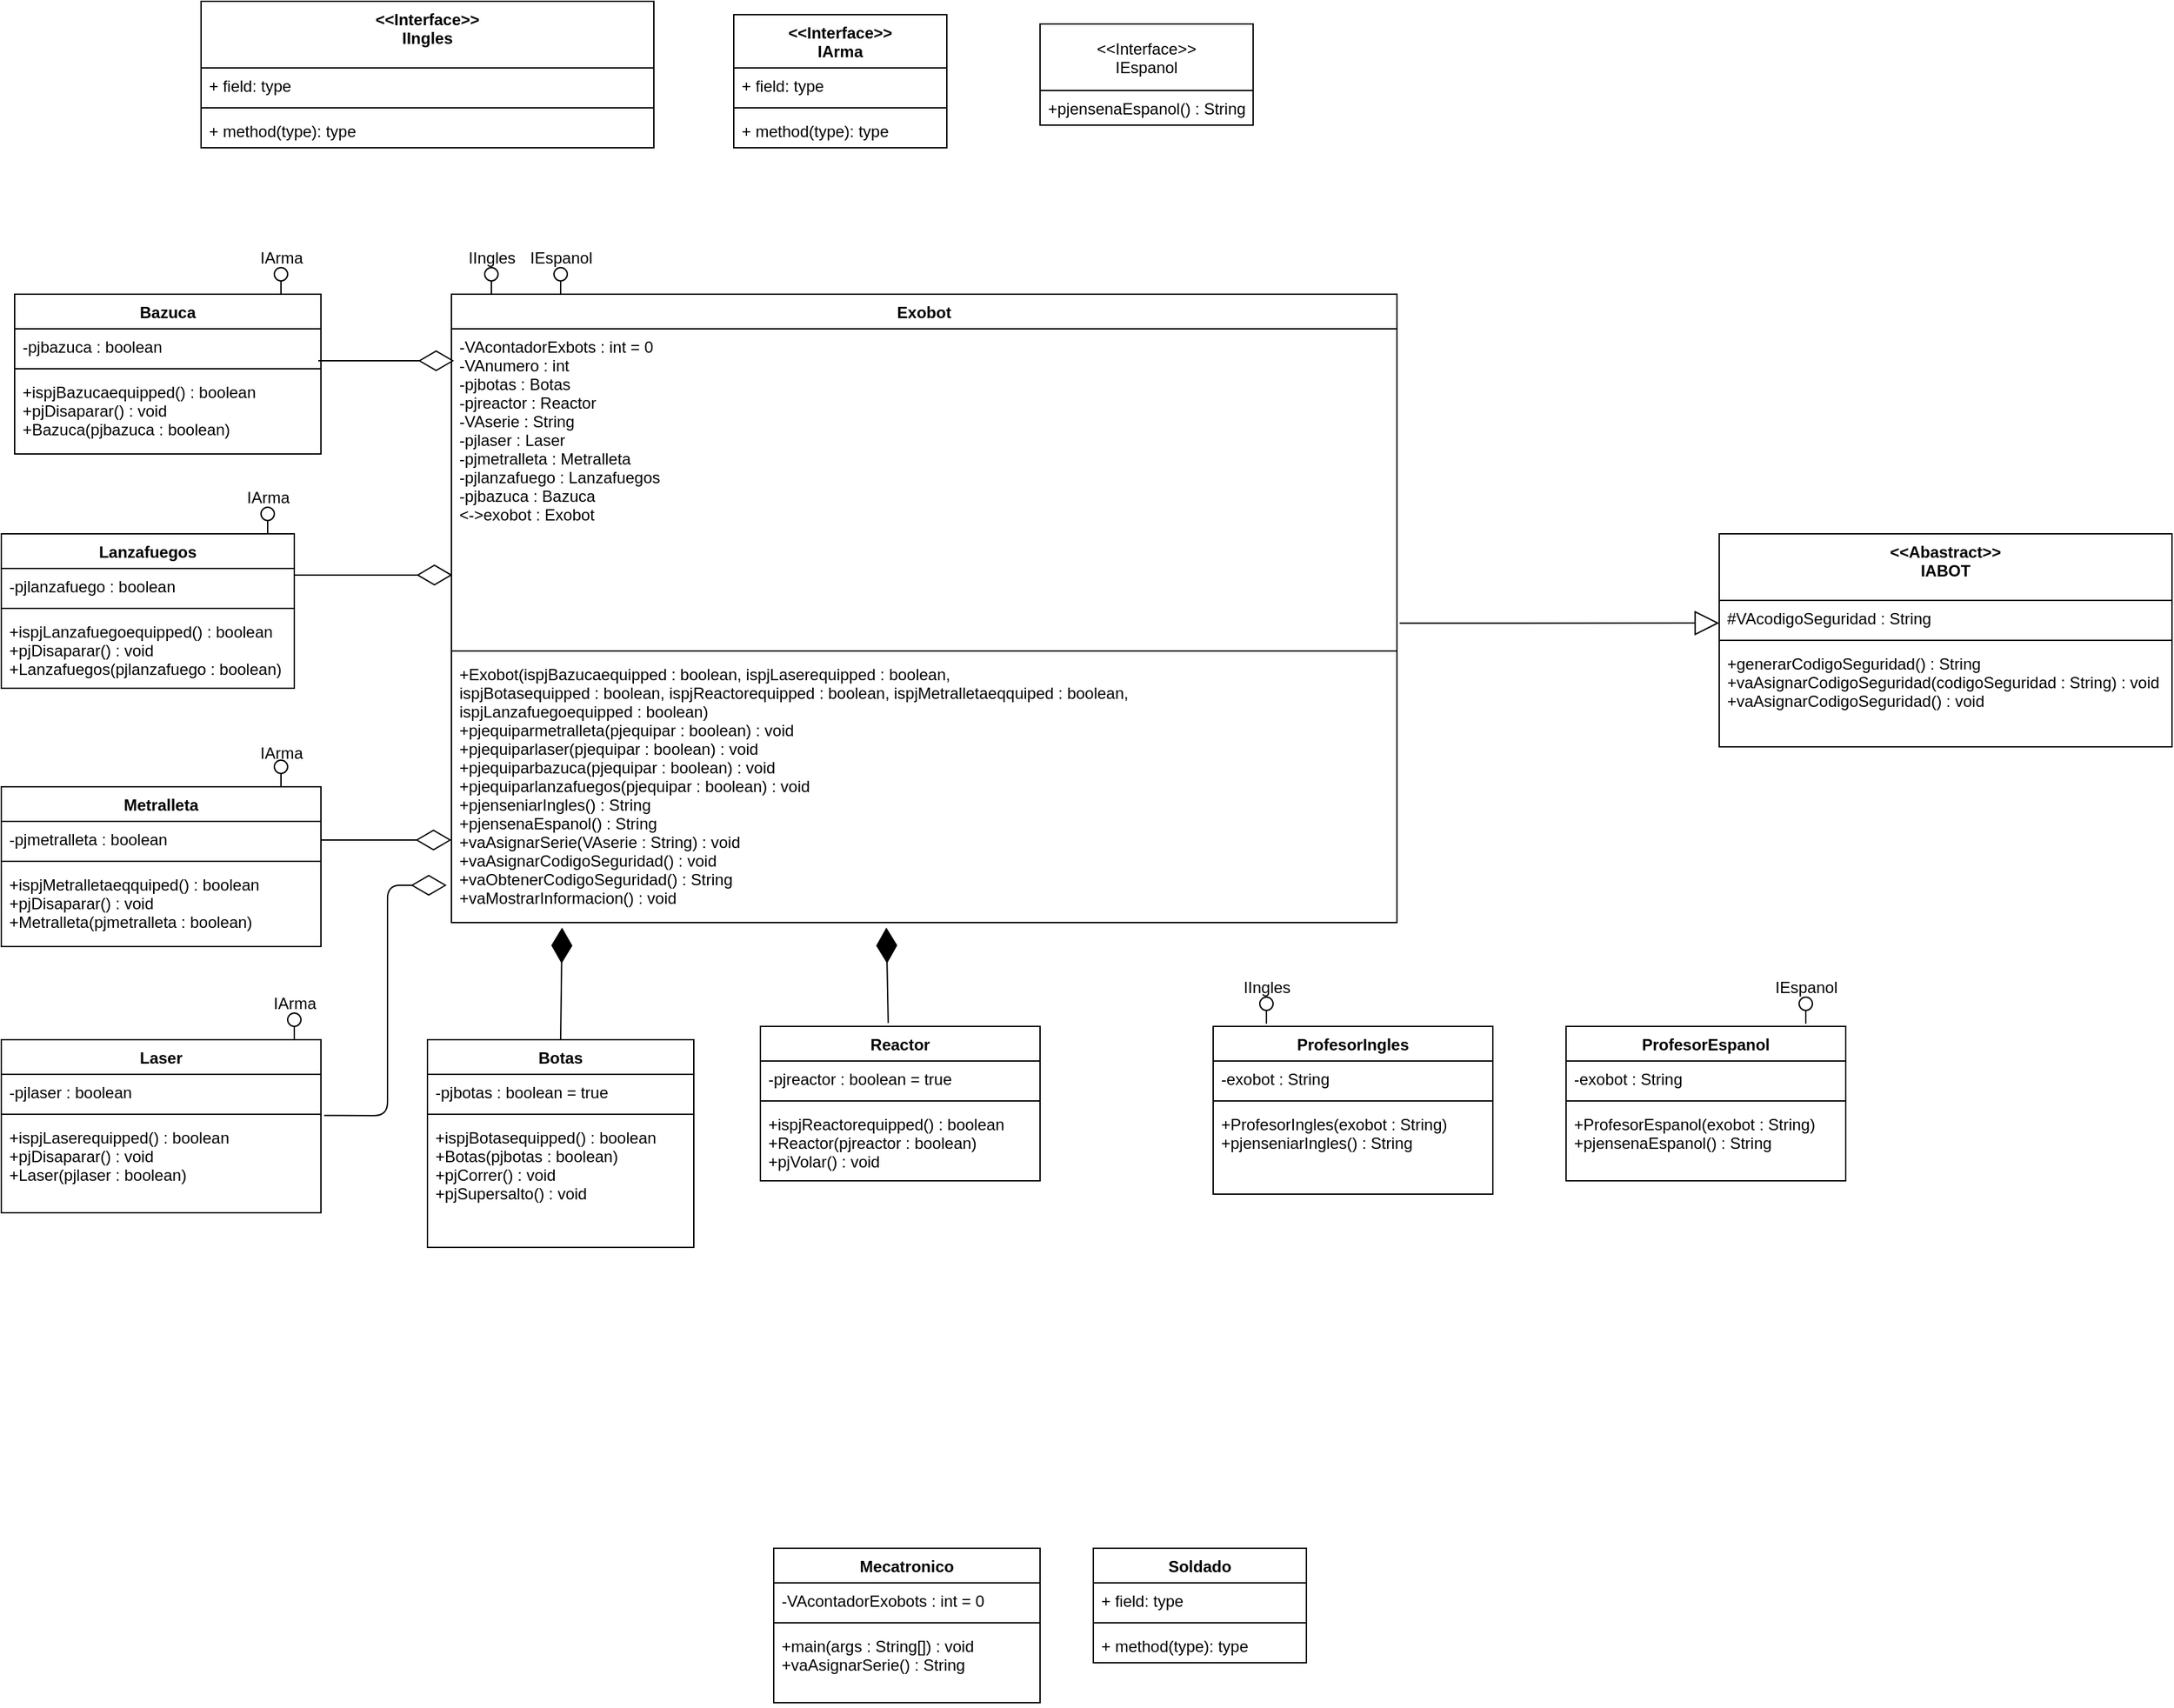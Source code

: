 <mxfile>
    <diagram id="wvqEIDX341KBrkV__ar-" name="Page-1">
        <mxGraphModel dx="1813" dy="1056" grid="1" gridSize="10" guides="1" tooltips="1" connect="1" arrows="1" fold="1" page="1" pageScale="1" pageWidth="850" pageHeight="1100" math="0" shadow="0">
            <root>
                <mxCell id="0"/>
                <mxCell id="1" parent="0"/>
                <mxCell id="2" value="Exobot" style="swimlane;fontStyle=1;align=center;verticalAlign=top;childLayout=stackLayout;horizontal=1;startSize=26;horizontalStack=0;resizeParent=1;resizeParentMax=0;resizeLast=0;collapsible=1;marginBottom=0;" vertex="1" parent="1">
                    <mxGeometry x="438" y="650" width="710" height="472" as="geometry"/>
                </mxCell>
                <mxCell id="3" value="-VAcontadorExbots : int = 0&#10;-VAnumero : int&#10;-pjbotas : Botas&#10;-pjreactor : Reactor&#10;-VAserie : String&#10;-pjlaser : Laser&#10;-pjmetralleta : Metralleta&#10;-pjlanzafuego : Lanzafuegos&#10;-pjbazuca : Bazuca&#10;&lt;-&gt;exobot : Exobot&#10;&#10;" style="text;strokeColor=none;fillColor=none;align=left;verticalAlign=top;spacingLeft=4;spacingRight=4;overflow=hidden;rotatable=0;points=[[0,0.5],[1,0.5]];portConstraint=eastwest;" vertex="1" parent="2">
                    <mxGeometry y="26" width="710" height="238" as="geometry"/>
                </mxCell>
                <mxCell id="4" value="" style="line;strokeWidth=1;fillColor=none;align=left;verticalAlign=middle;spacingTop=-1;spacingLeft=3;spacingRight=3;rotatable=0;labelPosition=right;points=[];portConstraint=eastwest;strokeColor=inherit;" vertex="1" parent="2">
                    <mxGeometry y="264" width="710" height="8" as="geometry"/>
                </mxCell>
                <mxCell id="5" value="+Exobot(ispjBazucaequipped : boolean, ispjLaserequipped : boolean,&#10;ispjBotasequipped : boolean, ispjReactorequipped : boolean, ispjMetralletaeqquiped : boolean, &#10;ispjLanzafuegoequipped : boolean)&#10;+pjequiparmetralleta(pjequipar : boolean) : void&#10;+pjequiparlaser(pjequipar : boolean) : void&#10;+pjequiparbazuca(pjequipar : boolean) : void&#10;+pjequiparlanzafuegos(pjequipar : boolean) : void&#10;+pjenseniarIngles() : String&#10;+pjensenaEspanol() : String&#10;+vaAsignarSerie(VAserie : String) : void&#10;+vaAsignarCodigoSeguridad() : void&#10;+vaObtenerCodigoSeguridad() : String&#10;+vaMostrarInformacion() : void" style="text;strokeColor=none;fillColor=none;align=left;verticalAlign=top;spacingLeft=4;spacingRight=4;overflow=hidden;rotatable=0;points=[[0,0.5],[1,0.5]];portConstraint=eastwest;" vertex="1" parent="2">
                    <mxGeometry y="272" width="710" height="200" as="geometry"/>
                </mxCell>
                <mxCell id="7" value="Bazuca" style="swimlane;fontStyle=1;align=center;verticalAlign=top;childLayout=stackLayout;horizontal=1;startSize=26;horizontalStack=0;resizeParent=1;resizeParentMax=0;resizeLast=0;collapsible=1;marginBottom=0;" vertex="1" parent="1">
                    <mxGeometry x="110" y="650" width="230" height="120" as="geometry"/>
                </mxCell>
                <mxCell id="8" value="-pjbazuca : boolean" style="text;strokeColor=none;fillColor=none;align=left;verticalAlign=top;spacingLeft=4;spacingRight=4;overflow=hidden;rotatable=0;points=[[0,0.5],[1,0.5]];portConstraint=eastwest;" vertex="1" parent="7">
                    <mxGeometry y="26" width="230" height="26" as="geometry"/>
                </mxCell>
                <mxCell id="9" value="" style="line;strokeWidth=1;fillColor=none;align=left;verticalAlign=middle;spacingTop=-1;spacingLeft=3;spacingRight=3;rotatable=0;labelPosition=right;points=[];portConstraint=eastwest;strokeColor=inherit;" vertex="1" parent="7">
                    <mxGeometry y="52" width="230" height="8" as="geometry"/>
                </mxCell>
                <mxCell id="10" value="+ispjBazucaequipped() : boolean&#10;+pjDisaparar() : void&#10;+Bazuca(pjbazuca : boolean)" style="text;strokeColor=none;fillColor=none;align=left;verticalAlign=top;spacingLeft=4;spacingRight=4;overflow=hidden;rotatable=0;points=[[0,0.5],[1,0.5]];portConstraint=eastwest;" vertex="1" parent="7">
                    <mxGeometry y="60" width="230" height="60" as="geometry"/>
                </mxCell>
                <mxCell id="11" value="Lanzafuegos" style="swimlane;fontStyle=1;align=center;verticalAlign=top;childLayout=stackLayout;horizontal=1;startSize=26;horizontalStack=0;resizeParent=1;resizeParentMax=0;resizeLast=0;collapsible=1;marginBottom=0;" vertex="1" parent="1">
                    <mxGeometry x="100" y="830" width="220" height="116" as="geometry"/>
                </mxCell>
                <mxCell id="12" value="-pjlanzafuego : boolean" style="text;strokeColor=none;fillColor=none;align=left;verticalAlign=top;spacingLeft=4;spacingRight=4;overflow=hidden;rotatable=0;points=[[0,0.5],[1,0.5]];portConstraint=eastwest;" vertex="1" parent="11">
                    <mxGeometry y="26" width="220" height="26" as="geometry"/>
                </mxCell>
                <mxCell id="13" value="" style="line;strokeWidth=1;fillColor=none;align=left;verticalAlign=middle;spacingTop=-1;spacingLeft=3;spacingRight=3;rotatable=0;labelPosition=right;points=[];portConstraint=eastwest;strokeColor=inherit;" vertex="1" parent="11">
                    <mxGeometry y="52" width="220" height="8" as="geometry"/>
                </mxCell>
                <mxCell id="14" value="+ispjLanzafuegoequipped() : boolean&#10;+pjDisaparar() : void&#10;+Lanzafuegos(pjlanzafuego : boolean)" style="text;strokeColor=none;fillColor=none;align=left;verticalAlign=top;spacingLeft=4;spacingRight=4;overflow=hidden;rotatable=0;points=[[0,0.5],[1,0.5]];portConstraint=eastwest;" vertex="1" parent="11">
                    <mxGeometry y="60" width="220" height="56" as="geometry"/>
                </mxCell>
                <mxCell id="15" value="Metralleta" style="swimlane;fontStyle=1;align=center;verticalAlign=top;childLayout=stackLayout;horizontal=1;startSize=26;horizontalStack=0;resizeParent=1;resizeParentMax=0;resizeLast=0;collapsible=1;marginBottom=0;" vertex="1" parent="1">
                    <mxGeometry x="100" y="1020" width="240" height="120" as="geometry"/>
                </mxCell>
                <mxCell id="16" value="-pjmetralleta : boolean" style="text;strokeColor=none;fillColor=none;align=left;verticalAlign=top;spacingLeft=4;spacingRight=4;overflow=hidden;rotatable=0;points=[[0,0.5],[1,0.5]];portConstraint=eastwest;" vertex="1" parent="15">
                    <mxGeometry y="26" width="240" height="26" as="geometry"/>
                </mxCell>
                <mxCell id="17" value="" style="line;strokeWidth=1;fillColor=none;align=left;verticalAlign=middle;spacingTop=-1;spacingLeft=3;spacingRight=3;rotatable=0;labelPosition=right;points=[];portConstraint=eastwest;strokeColor=inherit;" vertex="1" parent="15">
                    <mxGeometry y="52" width="240" height="8" as="geometry"/>
                </mxCell>
                <mxCell id="18" value="+ispjMetralletaeqquiped() : boolean&#10;+pjDisaparar() : void&#10;+Metralleta(pjmetralleta : boolean)&#10;" style="text;strokeColor=none;fillColor=none;align=left;verticalAlign=top;spacingLeft=4;spacingRight=4;overflow=hidden;rotatable=0;points=[[0,0.5],[1,0.5]];portConstraint=eastwest;" vertex="1" parent="15">
                    <mxGeometry y="60" width="240" height="60" as="geometry"/>
                </mxCell>
                <mxCell id="19" value="Laser" style="swimlane;fontStyle=1;align=center;verticalAlign=top;childLayout=stackLayout;horizontal=1;startSize=26;horizontalStack=0;resizeParent=1;resizeParentMax=0;resizeLast=0;collapsible=1;marginBottom=0;" vertex="1" parent="1">
                    <mxGeometry x="100" y="1210" width="240" height="130" as="geometry"/>
                </mxCell>
                <mxCell id="20" value="-pjlaser : boolean" style="text;strokeColor=none;fillColor=none;align=left;verticalAlign=top;spacingLeft=4;spacingRight=4;overflow=hidden;rotatable=0;points=[[0,0.5],[1,0.5]];portConstraint=eastwest;" vertex="1" parent="19">
                    <mxGeometry y="26" width="240" height="26" as="geometry"/>
                </mxCell>
                <mxCell id="21" value="" style="line;strokeWidth=1;fillColor=none;align=left;verticalAlign=middle;spacingTop=-1;spacingLeft=3;spacingRight=3;rotatable=0;labelPosition=right;points=[];portConstraint=eastwest;strokeColor=inherit;" vertex="1" parent="19">
                    <mxGeometry y="52" width="240" height="8" as="geometry"/>
                </mxCell>
                <mxCell id="22" value="+ispjLaserequipped() : boolean&#10;+pjDisaparar() : void&#10;+Laser(pjlaser : boolean)" style="text;strokeColor=none;fillColor=none;align=left;verticalAlign=top;spacingLeft=4;spacingRight=4;overflow=hidden;rotatable=0;points=[[0,0.5],[1,0.5]];portConstraint=eastwest;" vertex="1" parent="19">
                    <mxGeometry y="60" width="240" height="70" as="geometry"/>
                </mxCell>
                <mxCell id="23" value="&lt;&lt;Interface&gt;&gt;&#10;IArma" style="swimlane;fontStyle=1;align=center;verticalAlign=top;childLayout=stackLayout;horizontal=1;startSize=40;horizontalStack=0;resizeParent=1;resizeParentMax=0;resizeLast=0;collapsible=1;marginBottom=0;" vertex="1" parent="1">
                    <mxGeometry x="650" y="440" width="160" height="100" as="geometry"/>
                </mxCell>
                <mxCell id="24" value="+ field: type" style="text;strokeColor=none;fillColor=none;align=left;verticalAlign=top;spacingLeft=4;spacingRight=4;overflow=hidden;rotatable=0;points=[[0,0.5],[1,0.5]];portConstraint=eastwest;" vertex="1" parent="23">
                    <mxGeometry y="40" width="160" height="26" as="geometry"/>
                </mxCell>
                <mxCell id="25" value="" style="line;strokeWidth=1;fillColor=none;align=left;verticalAlign=middle;spacingTop=-1;spacingLeft=3;spacingRight=3;rotatable=0;labelPosition=right;points=[];portConstraint=eastwest;strokeColor=inherit;" vertex="1" parent="23">
                    <mxGeometry y="66" width="160" height="8" as="geometry"/>
                </mxCell>
                <mxCell id="26" value="+ method(type): type" style="text;strokeColor=none;fillColor=none;align=left;verticalAlign=top;spacingLeft=4;spacingRight=4;overflow=hidden;rotatable=0;points=[[0,0.5],[1,0.5]];portConstraint=eastwest;" vertex="1" parent="23">
                    <mxGeometry y="74" width="160" height="26" as="geometry"/>
                </mxCell>
                <mxCell id="27" value="&lt;&lt;Abastract&gt;&gt;&#10;IABOT" style="swimlane;fontStyle=1;align=center;verticalAlign=top;childLayout=stackLayout;horizontal=1;startSize=50;horizontalStack=0;resizeParent=1;resizeParentMax=0;resizeLast=0;collapsible=1;marginBottom=0;" vertex="1" parent="1">
                    <mxGeometry x="1390" y="830" width="340" height="160" as="geometry"/>
                </mxCell>
                <mxCell id="28" value="#VAcodigoSeguridad : String" style="text;strokeColor=none;fillColor=none;align=left;verticalAlign=top;spacingLeft=4;spacingRight=4;overflow=hidden;rotatable=0;points=[[0,0.5],[1,0.5]];portConstraint=eastwest;" vertex="1" parent="27">
                    <mxGeometry y="50" width="340" height="26" as="geometry"/>
                </mxCell>
                <mxCell id="29" value="" style="line;strokeWidth=1;fillColor=none;align=left;verticalAlign=middle;spacingTop=-1;spacingLeft=3;spacingRight=3;rotatable=0;labelPosition=right;points=[];portConstraint=eastwest;strokeColor=inherit;" vertex="1" parent="27">
                    <mxGeometry y="76" width="340" height="8" as="geometry"/>
                </mxCell>
                <mxCell id="30" value="+generarCodigoSeguridad() : String&#10;+vaAsignarCodigoSeguridad(codigoSeguridad : String) : void&#10;+vaAsignarCodigoSeguridad() : void" style="text;strokeColor=none;fillColor=none;align=left;verticalAlign=top;spacingLeft=4;spacingRight=4;overflow=hidden;rotatable=0;points=[[0,0.5],[1,0.5]];portConstraint=eastwest;" vertex="1" parent="27">
                    <mxGeometry y="84" width="340" height="76" as="geometry"/>
                </mxCell>
                <mxCell id="35" value="&lt;&lt;Interface&gt;&gt;&#10;IEspanol" style="swimlane;fontStyle=0;childLayout=stackLayout;horizontal=1;startSize=50;fillColor=none;horizontalStack=0;resizeParent=1;resizeParentMax=0;resizeLast=0;collapsible=1;marginBottom=0;" vertex="1" parent="1">
                    <mxGeometry x="880" y="447" width="160" height="76" as="geometry"/>
                </mxCell>
                <mxCell id="36" value="+pjensenaEspanol() : String" style="text;strokeColor=none;fillColor=none;align=left;verticalAlign=top;spacingLeft=4;spacingRight=4;overflow=hidden;rotatable=0;points=[[0,0.5],[1,0.5]];portConstraint=eastwest;" vertex="1" parent="35">
                    <mxGeometry y="50" width="160" height="26" as="geometry"/>
                </mxCell>
                <mxCell id="39" value="ProfesorIngles" style="swimlane;fontStyle=1;align=center;verticalAlign=top;childLayout=stackLayout;horizontal=1;startSize=26;horizontalStack=0;resizeParent=1;resizeParentMax=0;resizeLast=0;collapsible=1;marginBottom=0;" vertex="1" parent="1">
                    <mxGeometry x="1010" y="1200" width="210" height="126" as="geometry"/>
                </mxCell>
                <mxCell id="40" value="-exobot : String" style="text;strokeColor=none;fillColor=none;align=left;verticalAlign=top;spacingLeft=4;spacingRight=4;overflow=hidden;rotatable=0;points=[[0,0.5],[1,0.5]];portConstraint=eastwest;" vertex="1" parent="39">
                    <mxGeometry y="26" width="210" height="26" as="geometry"/>
                </mxCell>
                <mxCell id="41" value="" style="line;strokeWidth=1;fillColor=none;align=left;verticalAlign=middle;spacingTop=-1;spacingLeft=3;spacingRight=3;rotatable=0;labelPosition=right;points=[];portConstraint=eastwest;strokeColor=inherit;" vertex="1" parent="39">
                    <mxGeometry y="52" width="210" height="8" as="geometry"/>
                </mxCell>
                <mxCell id="42" value="+ProfesorIngles(exobot : String)&#10;+pjenseniarIngles() : String&#10;" style="text;strokeColor=none;fillColor=none;align=left;verticalAlign=top;spacingLeft=4;spacingRight=4;overflow=hidden;rotatable=0;points=[[0,0.5],[1,0.5]];portConstraint=eastwest;" vertex="1" parent="39">
                    <mxGeometry y="60" width="210" height="66" as="geometry"/>
                </mxCell>
                <mxCell id="43" value="Botas" style="swimlane;fontStyle=1;align=center;verticalAlign=top;childLayout=stackLayout;horizontal=1;startSize=26;horizontalStack=0;resizeParent=1;resizeParentMax=0;resizeLast=0;collapsible=1;marginBottom=0;" vertex="1" parent="1">
                    <mxGeometry x="420" y="1210" width="200" height="156" as="geometry"/>
                </mxCell>
                <mxCell id="44" value="-pjbotas : boolean = true" style="text;strokeColor=none;fillColor=none;align=left;verticalAlign=top;spacingLeft=4;spacingRight=4;overflow=hidden;rotatable=0;points=[[0,0.5],[1,0.5]];portConstraint=eastwest;" vertex="1" parent="43">
                    <mxGeometry y="26" width="200" height="26" as="geometry"/>
                </mxCell>
                <mxCell id="45" value="" style="line;strokeWidth=1;fillColor=none;align=left;verticalAlign=middle;spacingTop=-1;spacingLeft=3;spacingRight=3;rotatable=0;labelPosition=right;points=[];portConstraint=eastwest;strokeColor=inherit;" vertex="1" parent="43">
                    <mxGeometry y="52" width="200" height="8" as="geometry"/>
                </mxCell>
                <mxCell id="46" value="+ispjBotasequipped() : boolean&#10;+Botas(pjbotas : boolean)&#10;+pjCorrer() : void&#10;+pjSupersalto() : void" style="text;strokeColor=none;fillColor=none;align=left;verticalAlign=top;spacingLeft=4;spacingRight=4;overflow=hidden;rotatable=0;points=[[0,0.5],[1,0.5]];portConstraint=eastwest;" vertex="1" parent="43">
                    <mxGeometry y="60" width="200" height="96" as="geometry"/>
                </mxCell>
                <mxCell id="47" value="Reactor" style="swimlane;fontStyle=1;align=center;verticalAlign=top;childLayout=stackLayout;horizontal=1;startSize=26;horizontalStack=0;resizeParent=1;resizeParentMax=0;resizeLast=0;collapsible=1;marginBottom=0;" vertex="1" parent="1">
                    <mxGeometry x="670" y="1200" width="210" height="116" as="geometry"/>
                </mxCell>
                <mxCell id="48" value="-pjreactor : boolean = true" style="text;strokeColor=none;fillColor=none;align=left;verticalAlign=top;spacingLeft=4;spacingRight=4;overflow=hidden;rotatable=0;points=[[0,0.5],[1,0.5]];portConstraint=eastwest;" vertex="1" parent="47">
                    <mxGeometry y="26" width="210" height="26" as="geometry"/>
                </mxCell>
                <mxCell id="49" value="" style="line;strokeWidth=1;fillColor=none;align=left;verticalAlign=middle;spacingTop=-1;spacingLeft=3;spacingRight=3;rotatable=0;labelPosition=right;points=[];portConstraint=eastwest;strokeColor=inherit;" vertex="1" parent="47">
                    <mxGeometry y="52" width="210" height="8" as="geometry"/>
                </mxCell>
                <mxCell id="50" value="+ispjReactorequipped() : boolean&#10;+Reactor(pjreactor : boolean)&#10;+pjVolar() : void" style="text;strokeColor=none;fillColor=none;align=left;verticalAlign=top;spacingLeft=4;spacingRight=4;overflow=hidden;rotatable=0;points=[[0,0.5],[1,0.5]];portConstraint=eastwest;" vertex="1" parent="47">
                    <mxGeometry y="60" width="210" height="56" as="geometry"/>
                </mxCell>
                <mxCell id="51" value="ProfesorEspanol" style="swimlane;fontStyle=1;align=center;verticalAlign=top;childLayout=stackLayout;horizontal=1;startSize=26;horizontalStack=0;resizeParent=1;resizeParentMax=0;resizeLast=0;collapsible=1;marginBottom=0;" vertex="1" parent="1">
                    <mxGeometry x="1275" y="1200" width="210" height="116" as="geometry"/>
                </mxCell>
                <mxCell id="52" value="-exobot : String" style="text;strokeColor=none;fillColor=none;align=left;verticalAlign=top;spacingLeft=4;spacingRight=4;overflow=hidden;rotatable=0;points=[[0,0.5],[1,0.5]];portConstraint=eastwest;" vertex="1" parent="51">
                    <mxGeometry y="26" width="210" height="26" as="geometry"/>
                </mxCell>
                <mxCell id="53" value="" style="line;strokeWidth=1;fillColor=none;align=left;verticalAlign=middle;spacingTop=-1;spacingLeft=3;spacingRight=3;rotatable=0;labelPosition=right;points=[];portConstraint=eastwest;strokeColor=inherit;" vertex="1" parent="51">
                    <mxGeometry y="52" width="210" height="8" as="geometry"/>
                </mxCell>
                <mxCell id="54" value="+ProfesorEspanol(exobot : String)&#10;+pjensenaEspanol() : String" style="text;strokeColor=none;fillColor=none;align=left;verticalAlign=top;spacingLeft=4;spacingRight=4;overflow=hidden;rotatable=0;points=[[0,0.5],[1,0.5]];portConstraint=eastwest;" vertex="1" parent="51">
                    <mxGeometry y="60" width="210" height="56" as="geometry"/>
                </mxCell>
                <mxCell id="55" value="Mecatronico" style="swimlane;fontStyle=1;align=center;verticalAlign=top;childLayout=stackLayout;horizontal=1;startSize=26;horizontalStack=0;resizeParent=1;resizeParentMax=0;resizeLast=0;collapsible=1;marginBottom=0;" vertex="1" parent="1">
                    <mxGeometry x="680" y="1592" width="200" height="116" as="geometry"/>
                </mxCell>
                <mxCell id="56" value="-VAcontadorExobots : int = 0" style="text;strokeColor=none;fillColor=none;align=left;verticalAlign=top;spacingLeft=4;spacingRight=4;overflow=hidden;rotatable=0;points=[[0,0.5],[1,0.5]];portConstraint=eastwest;" vertex="1" parent="55">
                    <mxGeometry y="26" width="200" height="26" as="geometry"/>
                </mxCell>
                <mxCell id="57" value="" style="line;strokeWidth=1;fillColor=none;align=left;verticalAlign=middle;spacingTop=-1;spacingLeft=3;spacingRight=3;rotatable=0;labelPosition=right;points=[];portConstraint=eastwest;strokeColor=inherit;" vertex="1" parent="55">
                    <mxGeometry y="52" width="200" height="8" as="geometry"/>
                </mxCell>
                <mxCell id="58" value="+main(args : String[]) : void&#10;+vaAsignarSerie() : String" style="text;strokeColor=none;fillColor=none;align=left;verticalAlign=top;spacingLeft=4;spacingRight=4;overflow=hidden;rotatable=0;points=[[0,0.5],[1,0.5]];portConstraint=eastwest;" vertex="1" parent="55">
                    <mxGeometry y="60" width="200" height="56" as="geometry"/>
                </mxCell>
                <mxCell id="63" value="Soldado" style="swimlane;fontStyle=1;align=center;verticalAlign=top;childLayout=stackLayout;horizontal=1;startSize=26;horizontalStack=0;resizeParent=1;resizeParentMax=0;resizeLast=0;collapsible=1;marginBottom=0;" vertex="1" parent="1">
                    <mxGeometry x="920" y="1592" width="160" height="86" as="geometry"/>
                </mxCell>
                <mxCell id="64" value="+ field: type" style="text;strokeColor=none;fillColor=none;align=left;verticalAlign=top;spacingLeft=4;spacingRight=4;overflow=hidden;rotatable=0;points=[[0,0.5],[1,0.5]];portConstraint=eastwest;" vertex="1" parent="63">
                    <mxGeometry y="26" width="160" height="26" as="geometry"/>
                </mxCell>
                <mxCell id="65" value="" style="line;strokeWidth=1;fillColor=none;align=left;verticalAlign=middle;spacingTop=-1;spacingLeft=3;spacingRight=3;rotatable=0;labelPosition=right;points=[];portConstraint=eastwest;strokeColor=inherit;" vertex="1" parent="63">
                    <mxGeometry y="52" width="160" height="8" as="geometry"/>
                </mxCell>
                <mxCell id="66" value="+ method(type): type" style="text;strokeColor=none;fillColor=none;align=left;verticalAlign=top;spacingLeft=4;spacingRight=4;overflow=hidden;rotatable=0;points=[[0,0.5],[1,0.5]];portConstraint=eastwest;" vertex="1" parent="63">
                    <mxGeometry y="60" width="160" height="26" as="geometry"/>
                </mxCell>
                <mxCell id="31" value="&lt;&lt;Interface&gt;&gt;&#10;IIngles" style="swimlane;fontStyle=1;align=center;verticalAlign=top;childLayout=stackLayout;horizontal=1;startSize=50;horizontalStack=0;resizeParent=1;resizeParentMax=0;resizeLast=0;collapsible=1;marginBottom=0;" vertex="1" parent="1">
                    <mxGeometry x="250" y="430" width="340" height="110" as="geometry"/>
                </mxCell>
                <mxCell id="32" value="+ field: type" style="text;strokeColor=none;fillColor=none;align=left;verticalAlign=top;spacingLeft=4;spacingRight=4;overflow=hidden;rotatable=0;points=[[0,0.5],[1,0.5]];portConstraint=eastwest;" vertex="1" parent="31">
                    <mxGeometry y="50" width="340" height="26" as="geometry"/>
                </mxCell>
                <mxCell id="33" value="" style="line;strokeWidth=1;fillColor=none;align=left;verticalAlign=middle;spacingTop=-1;spacingLeft=3;spacingRight=3;rotatable=0;labelPosition=right;points=[];portConstraint=eastwest;strokeColor=inherit;" vertex="1" parent="31">
                    <mxGeometry y="76" width="340" height="8" as="geometry"/>
                </mxCell>
                <mxCell id="34" value="+ method(type): type" style="text;strokeColor=none;fillColor=none;align=left;verticalAlign=top;spacingLeft=4;spacingRight=4;overflow=hidden;rotatable=0;points=[[0,0.5],[1,0.5]];portConstraint=eastwest;" vertex="1" parent="31">
                    <mxGeometry y="84" width="340" height="26" as="geometry"/>
                </mxCell>
                <mxCell id="67" value="" style="endArrow=block;endSize=16;endFill=0;html=1;" edge="1" parent="1">
                    <mxGeometry x="-0.125" y="-143" width="160" relative="1" as="geometry">
                        <mxPoint x="1150" y="897.17" as="sourcePoint"/>
                        <mxPoint x="1390" y="897" as="targetPoint"/>
                        <mxPoint as="offset"/>
                    </mxGeometry>
                </mxCell>
                <mxCell id="69" value="" style="ellipse;direction=south;" vertex="1" parent="1">
                    <mxGeometry x="305" y="1000" width="10" height="10" as="geometry"/>
                </mxCell>
                <mxCell id="81" value="" style="endArrow=none;html=1;rounded=0;align=center;verticalAlign=top;endFill=0;labelBackgroundColor=none;endSize=2;" edge="1" parent="1">
                    <mxGeometry relative="1" as="geometry">
                        <mxPoint x="310" y="1020" as="sourcePoint"/>
                        <mxPoint x="310" y="1010" as="targetPoint"/>
                        <Array as="points"/>
                    </mxGeometry>
                </mxCell>
                <mxCell id="82" value="IArma" style="text;html=1;align=center;verticalAlign=middle;resizable=0;points=[];autosize=1;strokeColor=none;fillColor=none;" vertex="1" parent="1">
                    <mxGeometry x="280" y="980" width="60" height="30" as="geometry"/>
                </mxCell>
                <mxCell id="83" value="" style="ellipse;direction=south;" vertex="1" parent="1">
                    <mxGeometry x="315" y="1190" width="10" height="10" as="geometry"/>
                </mxCell>
                <mxCell id="84" value="" style="endArrow=none;html=1;rounded=0;align=center;verticalAlign=top;endFill=0;labelBackgroundColor=none;endSize=2;" edge="1" parent="1">
                    <mxGeometry relative="1" as="geometry">
                        <mxPoint x="320" y="1210" as="sourcePoint"/>
                        <mxPoint x="320" y="1200" as="targetPoint"/>
                        <Array as="points"/>
                    </mxGeometry>
                </mxCell>
                <mxCell id="85" value="IArma" style="text;html=1;align=center;verticalAlign=middle;resizable=0;points=[];autosize=1;strokeColor=none;fillColor=none;" vertex="1" parent="1">
                    <mxGeometry x="290" y="1168" width="60" height="30" as="geometry"/>
                </mxCell>
                <mxCell id="86" value="" style="ellipse;direction=south;" vertex="1" parent="1">
                    <mxGeometry x="295" y="810" width="10" height="10" as="geometry"/>
                </mxCell>
                <mxCell id="87" value="" style="endArrow=none;html=1;rounded=0;align=center;verticalAlign=top;endFill=0;labelBackgroundColor=none;endSize=2;" edge="1" parent="1">
                    <mxGeometry relative="1" as="geometry">
                        <mxPoint x="300" y="830" as="sourcePoint"/>
                        <mxPoint x="300" y="820" as="targetPoint"/>
                        <Array as="points"/>
                    </mxGeometry>
                </mxCell>
                <mxCell id="88" value="IArma" style="text;html=1;align=center;verticalAlign=middle;resizable=0;points=[];autosize=1;strokeColor=none;fillColor=none;" vertex="1" parent="1">
                    <mxGeometry x="270" y="788" width="60" height="30" as="geometry"/>
                </mxCell>
                <mxCell id="89" value="" style="ellipse;direction=south;" vertex="1" parent="1">
                    <mxGeometry x="305" y="630" width="10" height="10" as="geometry"/>
                </mxCell>
                <mxCell id="90" value="" style="endArrow=none;html=1;rounded=0;align=center;verticalAlign=top;endFill=0;labelBackgroundColor=none;endSize=2;" edge="1" parent="1">
                    <mxGeometry relative="1" as="geometry">
                        <mxPoint x="310" y="650" as="sourcePoint"/>
                        <mxPoint x="310" y="640" as="targetPoint"/>
                        <Array as="points"/>
                    </mxGeometry>
                </mxCell>
                <mxCell id="91" value="IArma" style="text;html=1;align=center;verticalAlign=middle;resizable=0;points=[];autosize=1;strokeColor=none;fillColor=none;" vertex="1" parent="1">
                    <mxGeometry x="280" y="608" width="60" height="30" as="geometry"/>
                </mxCell>
                <mxCell id="98" value="" style="ellipse;direction=south;" vertex="1" parent="1">
                    <mxGeometry x="463" y="630" width="10" height="10" as="geometry"/>
                </mxCell>
                <mxCell id="99" value="" style="endArrow=none;html=1;rounded=0;align=center;verticalAlign=top;endFill=0;labelBackgroundColor=none;endSize=2;" edge="1" parent="1">
                    <mxGeometry relative="1" as="geometry">
                        <mxPoint x="468" y="650" as="sourcePoint"/>
                        <mxPoint x="468" y="640" as="targetPoint"/>
                        <Array as="points"/>
                    </mxGeometry>
                </mxCell>
                <mxCell id="100" value="IIngles" style="text;html=1;align=center;verticalAlign=middle;resizable=0;points=[];autosize=1;strokeColor=none;fillColor=none;" vertex="1" parent="1">
                    <mxGeometry x="438" y="608" width="60" height="30" as="geometry"/>
                </mxCell>
                <mxCell id="102" value="" style="ellipse;direction=south;" vertex="1" parent="1">
                    <mxGeometry x="515" y="630" width="10" height="10" as="geometry"/>
                </mxCell>
                <mxCell id="103" value="" style="endArrow=none;html=1;rounded=0;align=center;verticalAlign=top;endFill=0;labelBackgroundColor=none;endSize=2;" edge="1" parent="1">
                    <mxGeometry relative="1" as="geometry">
                        <mxPoint x="520" y="650" as="sourcePoint"/>
                        <mxPoint x="520" y="640" as="targetPoint"/>
                        <Array as="points"/>
                    </mxGeometry>
                </mxCell>
                <mxCell id="104" value="IEspanol" style="text;html=1;align=center;verticalAlign=middle;resizable=0;points=[];autosize=1;strokeColor=none;fillColor=none;" vertex="1" parent="1">
                    <mxGeometry x="485" y="608" width="70" height="30" as="geometry"/>
                </mxCell>
                <mxCell id="105" value="" style="endArrow=diamondThin;endFill=1;endSize=24;html=1;entryX=0.46;entryY=1.019;entryDx=0;entryDy=0;entryPerimeter=0;exitX=0.457;exitY=-0.022;exitDx=0;exitDy=0;exitPerimeter=0;" edge="1" parent="1" source="47" target="5">
                    <mxGeometry width="160" relative="1" as="geometry">
                        <mxPoint x="400" y="1190" as="sourcePoint"/>
                        <mxPoint x="560" y="1190" as="targetPoint"/>
                    </mxGeometry>
                </mxCell>
                <mxCell id="106" value="" style="endArrow=diamondThin;endFill=1;endSize=24;html=1;entryX=0.117;entryY=1.019;entryDx=0;entryDy=0;entryPerimeter=0;exitX=0.5;exitY=0;exitDx=0;exitDy=0;" edge="1" parent="1" source="43" target="5">
                    <mxGeometry width="160" relative="1" as="geometry">
                        <mxPoint x="400" y="1190" as="sourcePoint"/>
                        <mxPoint x="560" y="1190" as="targetPoint"/>
                    </mxGeometry>
                </mxCell>
                <mxCell id="107" value="" style="endArrow=diamondThin;endFill=0;endSize=24;html=1;entryX=-0.005;entryY=0.86;entryDx=0;entryDy=0;entryPerimeter=0;exitX=1.01;exitY=-0.045;exitDx=0;exitDy=0;exitPerimeter=0;" edge="1" parent="1" source="22" target="5">
                    <mxGeometry width="160" relative="1" as="geometry">
                        <mxPoint x="400" y="1190" as="sourcePoint"/>
                        <mxPoint x="560" y="1190" as="targetPoint"/>
                        <Array as="points">
                            <mxPoint x="390" y="1267"/>
                            <mxPoint x="390" y="1094"/>
                        </Array>
                    </mxGeometry>
                </mxCell>
                <mxCell id="108" value="" style="endArrow=diamondThin;endFill=0;endSize=24;html=1;" edge="1" parent="1">
                    <mxGeometry width="160" relative="1" as="geometry">
                        <mxPoint x="340" y="1060" as="sourcePoint"/>
                        <mxPoint x="438" y="1060" as="targetPoint"/>
                    </mxGeometry>
                </mxCell>
                <mxCell id="109" value="" style="endArrow=diamondThin;endFill=0;endSize=24;html=1;entryX=0.001;entryY=0.777;entryDx=0;entryDy=0;entryPerimeter=0;" edge="1" parent="1" target="3">
                    <mxGeometry width="160" relative="1" as="geometry">
                        <mxPoint x="320" y="861" as="sourcePoint"/>
                        <mxPoint x="390" y="860" as="targetPoint"/>
                    </mxGeometry>
                </mxCell>
                <mxCell id="110" value="" style="endArrow=diamondThin;endFill=0;endSize=24;html=1;" edge="1" parent="1">
                    <mxGeometry width="160" relative="1" as="geometry">
                        <mxPoint x="338" y="700" as="sourcePoint"/>
                        <mxPoint x="440" y="700" as="targetPoint"/>
                    </mxGeometry>
                </mxCell>
                <mxCell id="111" value="" style="ellipse;direction=south;" vertex="1" parent="1">
                    <mxGeometry x="1045" y="1178" width="10" height="10" as="geometry"/>
                </mxCell>
                <mxCell id="112" value="" style="endArrow=none;html=1;rounded=0;align=center;verticalAlign=top;endFill=0;labelBackgroundColor=none;endSize=2;" edge="1" parent="1">
                    <mxGeometry relative="1" as="geometry">
                        <mxPoint x="1050" y="1198" as="sourcePoint"/>
                        <mxPoint x="1050" y="1188" as="targetPoint"/>
                        <Array as="points"/>
                    </mxGeometry>
                </mxCell>
                <mxCell id="113" value="IIngles" style="text;html=1;align=center;verticalAlign=middle;resizable=0;points=[];autosize=1;strokeColor=none;fillColor=none;" vertex="1" parent="1">
                    <mxGeometry x="1020" y="1156" width="60" height="30" as="geometry"/>
                </mxCell>
                <mxCell id="114" value="" style="ellipse;direction=south;" vertex="1" parent="1">
                    <mxGeometry x="1450" y="1178" width="10" height="10" as="geometry"/>
                </mxCell>
                <mxCell id="115" value="" style="endArrow=none;html=1;rounded=0;align=center;verticalAlign=top;endFill=0;labelBackgroundColor=none;endSize=2;" edge="1" parent="1">
                    <mxGeometry relative="1" as="geometry">
                        <mxPoint x="1455" y="1198" as="sourcePoint"/>
                        <mxPoint x="1455" y="1188" as="targetPoint"/>
                        <Array as="points"/>
                    </mxGeometry>
                </mxCell>
                <mxCell id="116" value="IEspanol" style="text;html=1;align=center;verticalAlign=middle;resizable=0;points=[];autosize=1;strokeColor=none;fillColor=none;" vertex="1" parent="1">
                    <mxGeometry x="1420" y="1156" width="70" height="30" as="geometry"/>
                </mxCell>
            </root>
        </mxGraphModel>
    </diagram>
</mxfile>